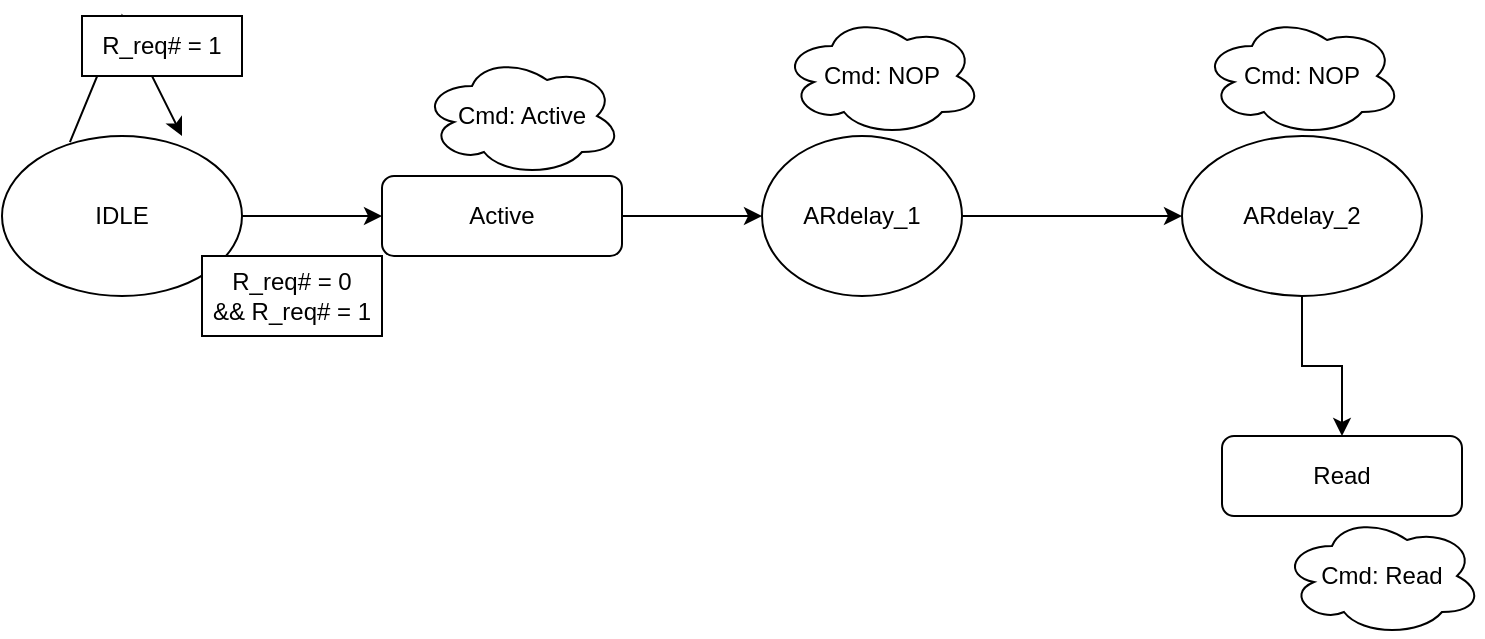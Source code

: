 <mxfile version="24.2.7" type="github">
  <diagram id="C5RBs43oDa-KdzZeNtuy" name="Page-1">
    <mxGraphModel dx="1891" dy="1073" grid="1" gridSize="10" guides="1" tooltips="1" connect="1" arrows="1" fold="1" page="1" pageScale="1" pageWidth="827" pageHeight="1169" math="0" shadow="0">
      <root>
        <mxCell id="WIyWlLk6GJQsqaUBKTNV-0" />
        <mxCell id="WIyWlLk6GJQsqaUBKTNV-1" parent="WIyWlLk6GJQsqaUBKTNV-0" />
        <mxCell id="ofQ0ZVTdMToJ-DaEBlZL-5" value="" style="edgeStyle=orthogonalEdgeStyle;rounded=0;orthogonalLoop=1;jettySize=auto;html=1;" edge="1" parent="WIyWlLk6GJQsqaUBKTNV-1" source="WIyWlLk6GJQsqaUBKTNV-7" target="ofQ0ZVTdMToJ-DaEBlZL-2">
          <mxGeometry relative="1" as="geometry" />
        </mxCell>
        <mxCell id="WIyWlLk6GJQsqaUBKTNV-7" value="Active" style="rounded=1;whiteSpace=wrap;html=1;fontSize=12;glass=0;strokeWidth=1;shadow=0;" parent="WIyWlLk6GJQsqaUBKTNV-1" vertex="1">
          <mxGeometry x="200" y="110" width="120" height="40" as="geometry" />
        </mxCell>
        <mxCell id="ofQ0ZVTdMToJ-DaEBlZL-1" style="edgeStyle=orthogonalEdgeStyle;rounded=0;orthogonalLoop=1;jettySize=auto;html=1;entryX=0;entryY=0.5;entryDx=0;entryDy=0;" edge="1" parent="WIyWlLk6GJQsqaUBKTNV-1" source="ofQ0ZVTdMToJ-DaEBlZL-0" target="WIyWlLk6GJQsqaUBKTNV-7">
          <mxGeometry relative="1" as="geometry" />
        </mxCell>
        <mxCell id="ofQ0ZVTdMToJ-DaEBlZL-0" value="IDLE" style="ellipse;whiteSpace=wrap;html=1;" vertex="1" parent="WIyWlLk6GJQsqaUBKTNV-1">
          <mxGeometry x="10" y="90" width="120" height="80" as="geometry" />
        </mxCell>
        <mxCell id="ofQ0ZVTdMToJ-DaEBlZL-10" style="edgeStyle=orthogonalEdgeStyle;rounded=0;orthogonalLoop=1;jettySize=auto;html=1;entryX=0;entryY=0.5;entryDx=0;entryDy=0;" edge="1" parent="WIyWlLk6GJQsqaUBKTNV-1" source="ofQ0ZVTdMToJ-DaEBlZL-2" target="ofQ0ZVTdMToJ-DaEBlZL-4">
          <mxGeometry relative="1" as="geometry" />
        </mxCell>
        <mxCell id="ofQ0ZVTdMToJ-DaEBlZL-2" value="ARdelay_1" style="ellipse;whiteSpace=wrap;html=1;" vertex="1" parent="WIyWlLk6GJQsqaUBKTNV-1">
          <mxGeometry x="390" y="90" width="100" height="80" as="geometry" />
        </mxCell>
        <mxCell id="ofQ0ZVTdMToJ-DaEBlZL-15" value="" style="edgeStyle=orthogonalEdgeStyle;rounded=0;orthogonalLoop=1;jettySize=auto;html=1;" edge="1" parent="WIyWlLk6GJQsqaUBKTNV-1" source="ofQ0ZVTdMToJ-DaEBlZL-4" target="ofQ0ZVTdMToJ-DaEBlZL-14">
          <mxGeometry relative="1" as="geometry" />
        </mxCell>
        <mxCell id="ofQ0ZVTdMToJ-DaEBlZL-4" value="ARdelay_2" style="ellipse;whiteSpace=wrap;html=1;" vertex="1" parent="WIyWlLk6GJQsqaUBKTNV-1">
          <mxGeometry x="600" y="90" width="120" height="80" as="geometry" />
        </mxCell>
        <mxCell id="ofQ0ZVTdMToJ-DaEBlZL-7" value="" style="endArrow=classic;html=1;rounded=0;exitX=0.283;exitY=0.038;exitDx=0;exitDy=0;exitPerimeter=0;entryX=0.75;entryY=0;entryDx=0;entryDy=0;entryPerimeter=0;" edge="1" parent="WIyWlLk6GJQsqaUBKTNV-1" source="ofQ0ZVTdMToJ-DaEBlZL-0" target="ofQ0ZVTdMToJ-DaEBlZL-0">
          <mxGeometry width="50" height="50" relative="1" as="geometry">
            <mxPoint x="45" y="80" as="sourcePoint" />
            <mxPoint x="110" y="50" as="targetPoint" />
            <Array as="points">
              <mxPoint x="70" y="30" />
            </Array>
          </mxGeometry>
        </mxCell>
        <mxCell id="ofQ0ZVTdMToJ-DaEBlZL-8" value="R_req# = 1" style="rounded=0;whiteSpace=wrap;html=1;" vertex="1" parent="WIyWlLk6GJQsqaUBKTNV-1">
          <mxGeometry x="50" y="30" width="80" height="30" as="geometry" />
        </mxCell>
        <mxCell id="ofQ0ZVTdMToJ-DaEBlZL-9" value="R_req# = 0&lt;div&gt;&amp;amp;&amp;amp; R_req# = 1&lt;/div&gt;" style="rounded=0;whiteSpace=wrap;html=1;" vertex="1" parent="WIyWlLk6GJQsqaUBKTNV-1">
          <mxGeometry x="110" y="150" width="90" height="40" as="geometry" />
        </mxCell>
        <mxCell id="ofQ0ZVTdMToJ-DaEBlZL-11" value="Cmd: Active" style="ellipse;shape=cloud;whiteSpace=wrap;html=1;" vertex="1" parent="WIyWlLk6GJQsqaUBKTNV-1">
          <mxGeometry x="220" y="50" width="100" height="60" as="geometry" />
        </mxCell>
        <mxCell id="ofQ0ZVTdMToJ-DaEBlZL-12" value="Cmd: NOP" style="ellipse;shape=cloud;whiteSpace=wrap;html=1;" vertex="1" parent="WIyWlLk6GJQsqaUBKTNV-1">
          <mxGeometry x="400" y="30" width="100" height="60" as="geometry" />
        </mxCell>
        <mxCell id="ofQ0ZVTdMToJ-DaEBlZL-13" value="Cmd: NOP" style="ellipse;shape=cloud;whiteSpace=wrap;html=1;" vertex="1" parent="WIyWlLk6GJQsqaUBKTNV-1">
          <mxGeometry x="610" y="30" width="100" height="60" as="geometry" />
        </mxCell>
        <mxCell id="ofQ0ZVTdMToJ-DaEBlZL-14" value="Read" style="rounded=1;whiteSpace=wrap;html=1;fontSize=12;glass=0;strokeWidth=1;shadow=0;" vertex="1" parent="WIyWlLk6GJQsqaUBKTNV-1">
          <mxGeometry x="620" y="240" width="120" height="40" as="geometry" />
        </mxCell>
        <mxCell id="ofQ0ZVTdMToJ-DaEBlZL-16" value="Cmd: Read" style="ellipse;shape=cloud;whiteSpace=wrap;html=1;" vertex="1" parent="WIyWlLk6GJQsqaUBKTNV-1">
          <mxGeometry x="650" y="280" width="100" height="60" as="geometry" />
        </mxCell>
      </root>
    </mxGraphModel>
  </diagram>
</mxfile>
